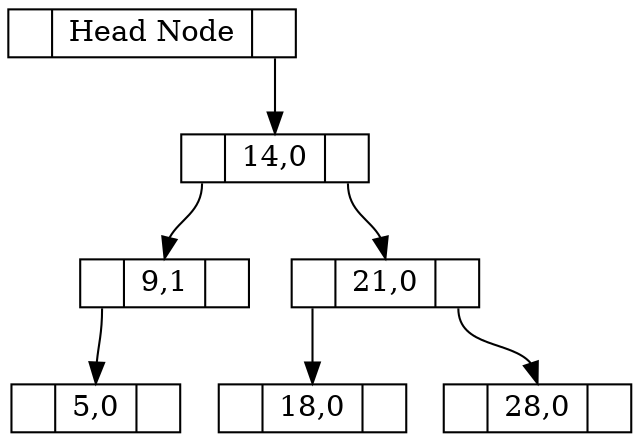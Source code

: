 digraph g { 
	node[shape = record, height = .1];
	node2147483647[label = "<l> | <d> Head Node | <r> "];
	node14[label = "<l> | <d> 14,0 | <r>"];
	node9[label = "<l> | <d> 9,1 | <r>"];
	node21[label = "<l> | <d> 21,0 | <r>"];
	node5[label = "<l> | <d> 5,0 | <r>"];
	node18[label = "<l> | <d> 18,0 | <r>"];
	node28[label = "<l> | <d> 28,0 | <r>"];
	"node2147483647":r -> "node14":d;
	"node14":l -> "node9":d;
	"node14":r -> "node21":d;
	"node9":l -> "node5":d;
	"node21":l -> "node18":d;
	"node21":r -> "node28":d;
}